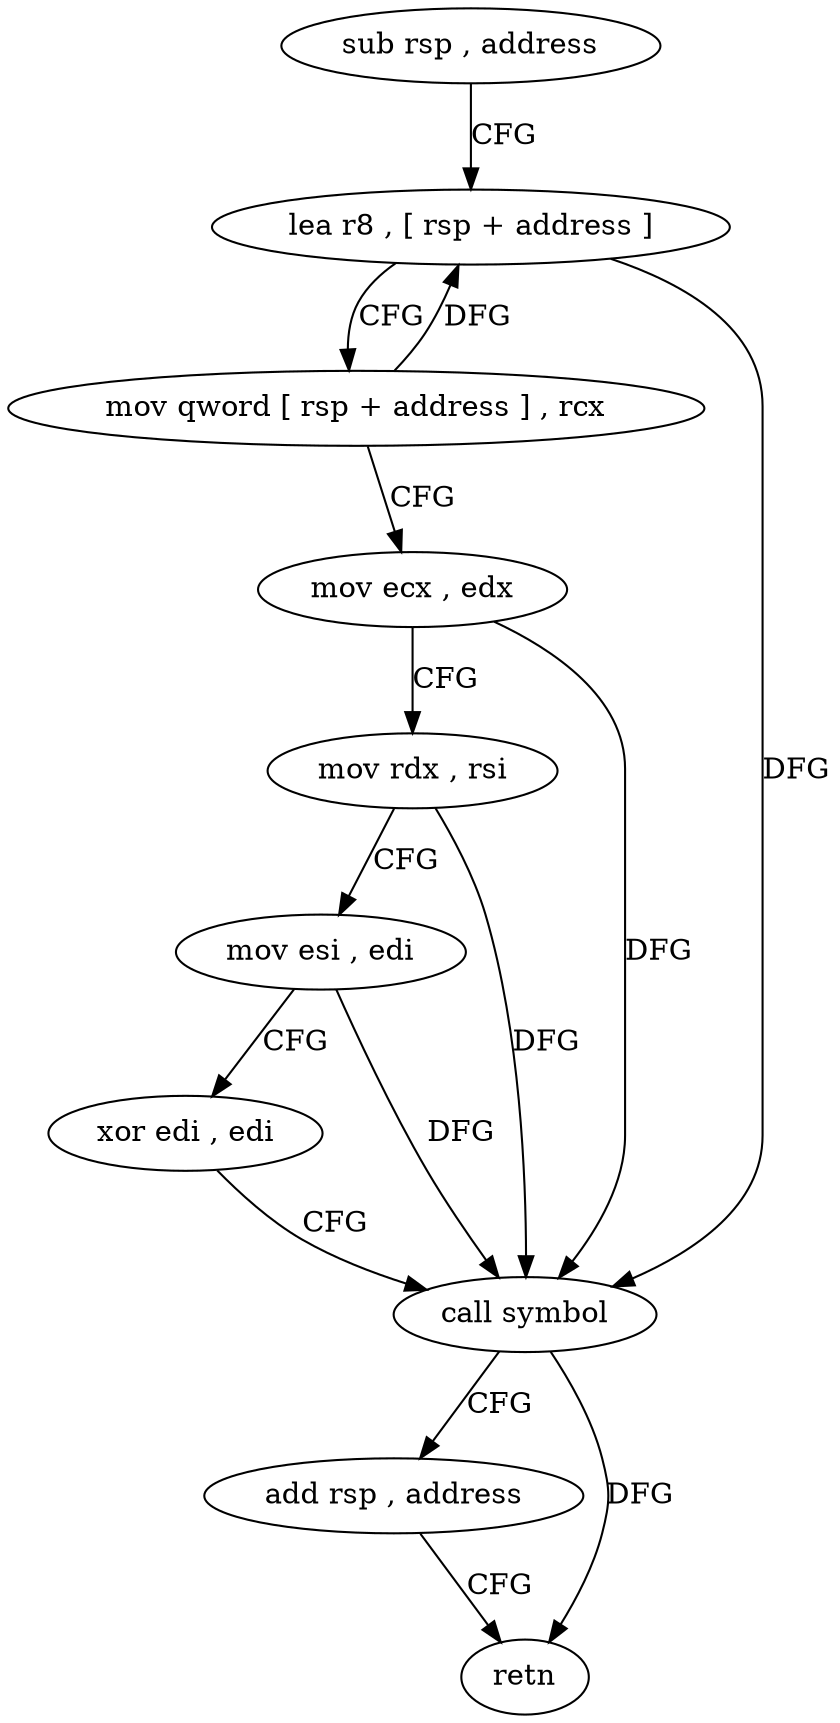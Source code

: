 digraph "func" {
"4323008" [label = "sub rsp , address" ]
"4323012" [label = "lea r8 , [ rsp + address ]" ]
"4323017" [label = "mov qword [ rsp + address ] , rcx" ]
"4323022" [label = "mov ecx , edx" ]
"4323024" [label = "mov rdx , rsi" ]
"4323027" [label = "mov esi , edi" ]
"4323029" [label = "xor edi , edi" ]
"4323031" [label = "call symbol" ]
"4323036" [label = "add rsp , address" ]
"4323040" [label = "retn" ]
"4323008" -> "4323012" [ label = "CFG" ]
"4323012" -> "4323017" [ label = "CFG" ]
"4323012" -> "4323031" [ label = "DFG" ]
"4323017" -> "4323022" [ label = "CFG" ]
"4323017" -> "4323012" [ label = "DFG" ]
"4323022" -> "4323024" [ label = "CFG" ]
"4323022" -> "4323031" [ label = "DFG" ]
"4323024" -> "4323027" [ label = "CFG" ]
"4323024" -> "4323031" [ label = "DFG" ]
"4323027" -> "4323029" [ label = "CFG" ]
"4323027" -> "4323031" [ label = "DFG" ]
"4323029" -> "4323031" [ label = "CFG" ]
"4323031" -> "4323036" [ label = "CFG" ]
"4323031" -> "4323040" [ label = "DFG" ]
"4323036" -> "4323040" [ label = "CFG" ]
}
